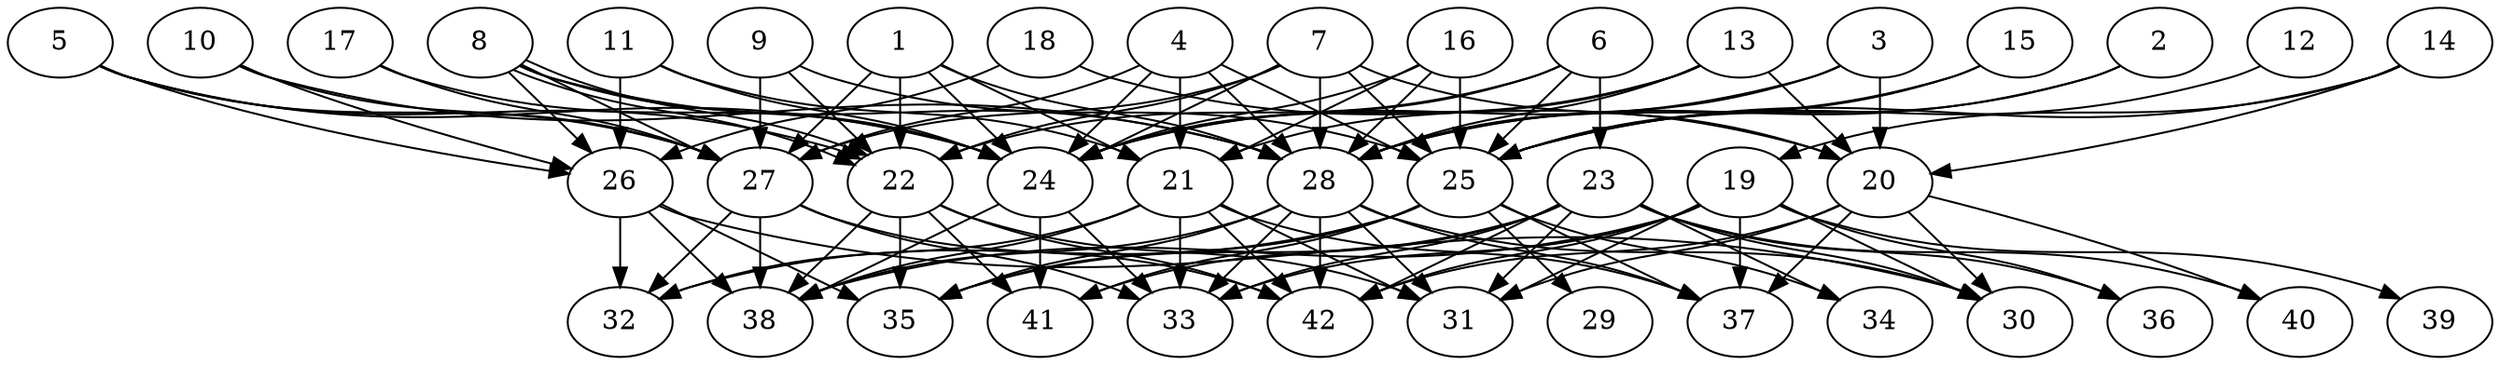 // DAG (tier=3-complex, mode=compute, n=42, ccr=0.475, fat=0.770, density=0.622, regular=0.247, jump=0.233, mindata=1048576, maxdata=16777216)
// DAG automatically generated by daggen at Sun Aug 24 16:33:35 2025
// /home/ermia/Project/Environments/daggen/bin/daggen --dot --ccr 0.475 --fat 0.770 --regular 0.247 --density 0.622 --jump 0.233 --mindata 1048576 --maxdata 16777216 -n 42 
digraph G {
  1 [size="80487357910442832", alpha="0.08", expect_size="40243678955221416"]
  1 -> 21 [size ="2081163321540608"]
  1 -> 22 [size ="2081163321540608"]
  1 -> 24 [size ="2081163321540608"]
  1 -> 27 [size ="2081163321540608"]
  1 -> 28 [size ="2081163321540608"]
  2 [size="103969392911986982912", alpha="0.16", expect_size="51984696455993491456"]
  2 -> 25 [size ="176886080602112"]
  2 -> 28 [size ="176886080602112"]
  3 [size="8882281420530408", alpha="0.12", expect_size="4441140710265204"]
  3 -> 20 [size ="578448342908928"]
  3 -> 24 [size ="578448342908928"]
  3 -> 28 [size ="578448342908928"]
  4 [size="1528823808000000000", alpha="0.09", expect_size="764411904000000000"]
  4 -> 21 [size ="10616832000000"]
  4 -> 24 [size ="10616832000000"]
  4 -> 25 [size ="10616832000000"]
  4 -> 27 [size ="10616832000000"]
  4 -> 28 [size ="10616832000000"]
  5 [size="567891012160597", alpha="0.07", expect_size="283945506080298"]
  5 -> 22 [size ="28927686868992"]
  5 -> 24 [size ="28927686868992"]
  5 -> 26 [size ="28927686868992"]
  5 -> 27 [size ="28927686868992"]
  6 [size="194176960060981248000", alpha="0.19", expect_size="97088480030490624000"]
  6 -> 22 [size ="268259504947200"]
  6 -> 23 [size ="268259504947200"]
  6 -> 24 [size ="268259504947200"]
  6 -> 25 [size ="268259504947200"]
  7 [size="220724255189303424", alpha="0.08", expect_size="110362127594651712"]
  7 -> 20 [size ="191746474508288"]
  7 -> 22 [size ="191746474508288"]
  7 -> 24 [size ="191746474508288"]
  7 -> 25 [size ="191746474508288"]
  7 -> 27 [size ="191746474508288"]
  7 -> 28 [size ="191746474508288"]
  8 [size="4202388568523019776", alpha="0.16", expect_size="2101194284261509888"]
  8 -> 22 [size ="1707239064731648"]
  8 -> 22 [size ="1707239064731648"]
  8 -> 24 [size ="1707239064731648"]
  8 -> 26 [size ="1707239064731648"]
  8 -> 27 [size ="1707239064731648"]
  8 -> 28 [size ="1707239064731648"]
  9 [size="239784913251139059712", alpha="0.11", expect_size="119892456625569529856"]
  9 -> 22 [size ="308771985293312"]
  9 -> 25 [size ="308771985293312"]
  9 -> 27 [size ="308771985293312"]
  10 [size="630519815184817586176", alpha="0.19", expect_size="315259907592408793088"]
  10 -> 26 [size ="588241707204608"]
  10 -> 27 [size ="588241707204608"]
  10 -> 28 [size ="588241707204608"]
  11 [size="12501492855420680", alpha="0.05", expect_size="6250746427710340"]
  11 -> 21 [size ="217931078172672"]
  11 -> 24 [size ="217931078172672"]
  11 -> 26 [size ="217931078172672"]
  12 [size="27875013865865478144", alpha="0.04", expect_size="13937506932932739072"]
  12 -> 25 [size ="73547296800768"]
  13 [size="934330740004096049152", alpha="0.17", expect_size="467165370002048024576"]
  13 -> 20 [size ="764581429379072"]
  13 -> 21 [size ="764581429379072"]
  13 -> 24 [size ="764581429379072"]
  13 -> 28 [size ="764581429379072"]
  14 [size="11496997776817708", alpha="0.16", expect_size="5748498888408854"]
  14 -> 19 [size ="820673299611648"]
  14 -> 20 [size ="820673299611648"]
  14 -> 25 [size ="820673299611648"]
  15 [size="565701638390947264", alpha="0.06", expect_size="282850819195473632"]
  15 -> 25 [size ="482106396377088"]
  15 -> 28 [size ="482106396377088"]
  16 [size="1138591637766310", alpha="0.08", expect_size="569295818883155"]
  16 -> 21 [size ="52010208460800"]
  16 -> 24 [size ="52010208460800"]
  16 -> 25 [size ="52010208460800"]
  16 -> 28 [size ="52010208460800"]
  17 [size="2454448620727129079808", alpha="0.05", expect_size="1227224310363564539904"]
  17 -> 24 [size ="1455657773432832"]
  17 -> 27 [size ="1455657773432832"]
  18 [size="773360461391300608", alpha="0.15", expect_size="386680230695650304"]
  18 -> 20 [size ="612654569750528"]
  18 -> 26 [size ="612654569750528"]
  19 [size="396131720410284096", alpha="0.07", expect_size="198065860205142048"]
  19 -> 30 [size ="171079419035648"]
  19 -> 31 [size ="171079419035648"]
  19 -> 33 [size ="171079419035648"]
  19 -> 36 [size ="171079419035648"]
  19 -> 37 [size ="171079419035648"]
  19 -> 38 [size ="171079419035648"]
  19 -> 39 [size ="171079419035648"]
  19 -> 42 [size ="171079419035648"]
  20 [size="4212488586813336", alpha="0.14", expect_size="2106244293406668"]
  20 -> 30 [size ="82919175487488"]
  20 -> 31 [size ="82919175487488"]
  20 -> 37 [size ="82919175487488"]
  20 -> 40 [size ="82919175487488"]
  20 -> 42 [size ="82919175487488"]
  21 [size="11712040628014710", alpha="0.04", expect_size="5856020314007355"]
  21 -> 31 [size ="988620404031488"]
  21 -> 32 [size ="988620404031488"]
  21 -> 33 [size ="988620404031488"]
  21 -> 37 [size ="988620404031488"]
  21 -> 38 [size ="988620404031488"]
  21 -> 42 [size ="988620404031488"]
  22 [size="55587615928213307392", alpha="0.12", expect_size="27793807964106653696"]
  22 -> 31 [size ="116522202693632"]
  22 -> 35 [size ="116522202693632"]
  22 -> 38 [size ="116522202693632"]
  22 -> 41 [size ="116522202693632"]
  22 -> 42 [size ="116522202693632"]
  23 [size="1128475104786184704", alpha="0.15", expect_size="564237552393092352"]
  23 -> 30 [size ="1033187971039232"]
  23 -> 31 [size ="1033187971039232"]
  23 -> 33 [size ="1033187971039232"]
  23 -> 34 [size ="1033187971039232"]
  23 -> 35 [size ="1033187971039232"]
  23 -> 36 [size ="1033187971039232"]
  23 -> 40 [size ="1033187971039232"]
  23 -> 41 [size ="1033187971039232"]
  23 -> 42 [size ="1033187971039232"]
  24 [size="790611488510312448000", alpha="0.06", expect_size="395305744255156224000"]
  24 -> 33 [size ="684014646067200"]
  24 -> 38 [size ="684014646067200"]
  24 -> 41 [size ="684014646067200"]
  25 [size="6042510553582095", alpha="0.17", expect_size="3021255276791047"]
  25 -> 29 [size ="356821889974272"]
  25 -> 32 [size ="356821889974272"]
  25 -> 34 [size ="356821889974272"]
  25 -> 35 [size ="356821889974272"]
  25 -> 37 [size ="356821889974272"]
  25 -> 41 [size ="356821889974272"]
  26 [size="728486904425267331072", alpha="0.15", expect_size="364243452212633665536"]
  26 -> 30 [size ="647695907684352"]
  26 -> 32 [size ="647695907684352"]
  26 -> 35 [size ="647695907684352"]
  26 -> 38 [size ="647695907684352"]
  27 [size="1125777983113837674496", alpha="0.15", expect_size="562888991556918837248"]
  27 -> 32 [size ="865748645838848"]
  27 -> 33 [size ="865748645838848"]
  27 -> 38 [size ="865748645838848"]
  27 -> 42 [size ="865748645838848"]
  28 [size="379453105328095232000", alpha="0.01", expect_size="189726552664047616000"]
  28 -> 30 [size ="419303732019200"]
  28 -> 31 [size ="419303732019200"]
  28 -> 33 [size ="419303732019200"]
  28 -> 35 [size ="419303732019200"]
  28 -> 37 [size ="419303732019200"]
  28 -> 38 [size ="419303732019200"]
  28 -> 42 [size ="419303732019200"]
  29 [size="3326151814763874304", alpha="0.17", expect_size="1663075907381937152"]
  30 [size="218400389279707561984", alpha="0.19", expect_size="109200194639853780992"]
  31 [size="975133804610029879296", alpha="0.02", expect_size="487566902305014939648"]
  32 [size="962570489353345408", alpha="0.14", expect_size="481285244676672704"]
  33 [size="1938995204976286", alpha="0.11", expect_size="969497602488143"]
  34 [size="2386883591400979431424", alpha="0.08", expect_size="1193441795700489715712"]
  35 [size="43730134671586848", alpha="0.04", expect_size="21865067335793424"]
  36 [size="366033874386468", alpha="0.14", expect_size="183016937193234"]
  37 [size="752625374378367909888", alpha="0.17", expect_size="376312687189183954944"]
  38 [size="614686708818960896", alpha="0.07", expect_size="307343354409480448"]
  39 [size="686088270740776960", alpha="0.15", expect_size="343044135370388480"]
  40 [size="25393019961274560", alpha="0.10", expect_size="12696509980637280"]
  41 [size="2484757044613078843392", alpha="0.12", expect_size="1242378522306539421696"]
  42 [size="174674795572164640", alpha="0.00", expect_size="87337397786082320"]
}